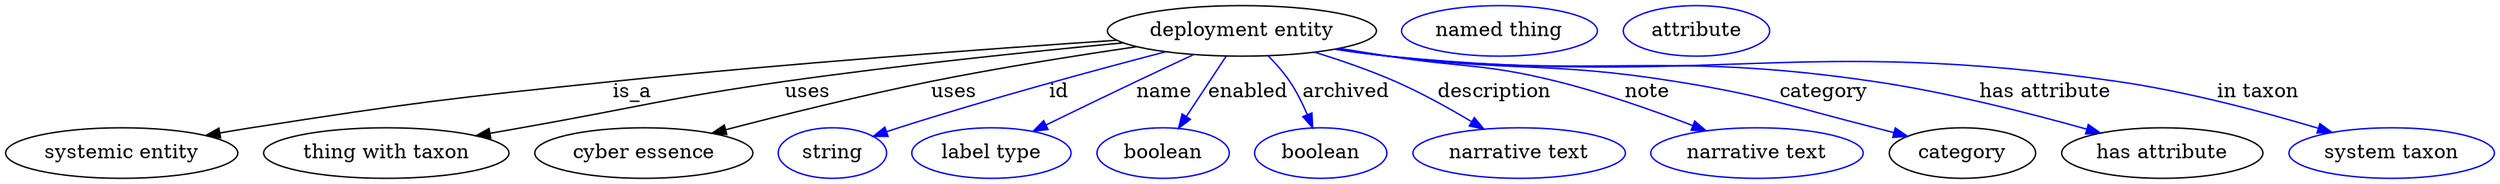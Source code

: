 digraph {
	graph [bb="0,0,1762.3,123"];
	node [label="\N"];
	"deployment entity"	 [height=0.5,
		label="deployment entity",
		pos="876.54,105",
		width=2.6539];
	"systemic entity"	 [height=0.5,
		pos="82.543,18",
		width=2.2929];
	"deployment entity" -> "systemic entity"	 [label=is_a,
		lp="438.54,61.5",
		pos="e,142.82,30.388 785.21,99.651 650.81,90.961 392.16,71.113 174.54,36 167.47,34.859 160.12,33.579 152.78,32.241"];
	"thing with taxon"	 [height=0.5,
		pos="270.54,18",
		width=2.4192];
	"deployment entity" -> "thing with taxon"	 [label=uses,
		lp="574.04,61.5",
		pos="e,334.81,30.181 791.41,96.764 727.05,90.206 636.58,80.278 557.54,69 472.26,56.831 451.32,51.272 366.54,36 359.49,34.729 352.14,33.387 \
344.8,32.032"];
	"cyber essence"	 [height=0.5,
		pos="452.54,18",
		width=2.1484];
	"deployment entity" -> "cyber essence"	 [label=uses,
		lp="673.04,61.5",
		pos="e,502.58,31.739 800.15,94.09 757.7,87.629 704.02,78.801 656.54,69 607.66,58.908 552.8,45.048 512.29,34.324"];
	id	 [color=blue,
		height=0.5,
		label=string,
		pos="586.54,18",
		width=1.0652];
	"deployment entity" -> id	 [color=blue,
		label=id,
		lp="747.54,61.5",
		pos="e,615.98,29.735 819.64,90.38 770.12,77.291 696.59,56.976 633.54,36 630.95,35.138 628.29,34.217 625.62,33.266",
		style=solid];
	name	 [color=blue,
		height=0.5,
		label="label type",
		pos="699.54,18",
		width=1.5707];
	"deployment entity" -> name	 [color=blue,
		label=name,
		lp="821.54,61.5",
		pos="e,729.83,33.303 841,88.086 828.51,82.1 814.38,75.291 801.54,69 780.76,58.819 757.7,47.304 738.76,37.795",
		style=solid];
	enabled	 [color=blue,
		height=0.5,
		label=boolean,
		pos="820.54,18",
		width=1.2999];
	"deployment entity" -> enabled	 [color=blue,
		label=enabled,
		lp="881.04,61.5",
		pos="e,831.94,35.706 864.94,86.974 857,74.644 846.35,58.098 837.47,44.302",
		style=solid];
	archived	 [color=blue,
		height=0.5,
		label=boolean,
		pos="932.54,18",
		width=1.2999];
	"deployment entity" -> archived	 [color=blue,
		label=archived,
		lp="951.04,61.5",
		pos="e,926.45,36.246 895.88,87.002 901.07,81.548 906.38,75.32 910.54,69 915.24,61.864 919.32,53.559 922.65,45.749",
		style=solid];
	description	 [color=blue,
		height=0.5,
		label="narrative text",
		pos="1072.5,18",
		width=2.0943];
	"deployment entity" -> description	 [color=blue,
		label=description,
		lp="1054.5,61.5",
		pos="e,1047,35.163 930.03,90.082 948.29,84.315 968.61,77.133 986.54,69 1004.3,60.969 1022.9,50.202 1038.3,40.63",
		style=solid];
	note	 [color=blue,
		height=0.5,
		label="narrative text",
		pos="1241.5,18",
		width=2.0943];
	"deployment entity" -> note	 [color=blue,
		label=note,
		lp="1163.5,61.5",
		pos="e,1204.2,33.675 946.44,92.693 957.83,90.748 969.51,88.789 980.54,87 1033.3,78.438 1047.7,82.102 1099.5,69 1132,60.792 1167.5,48.054 \
1194.9,37.361",
		style=solid];
	category	 [height=0.5,
		pos="1386.5,18",
		width=1.4443];
	"deployment entity" -> category	 [color=blue,
		label=category,
		lp="1289.5,61.5",
		pos="e,1347.3,29.959 944.67,92.376 956.6,90.404 968.91,88.519 980.54,87 1070.4,75.266 1094.1,83.286 1183.5,69 1247.5,58.78 1262.9,52.509 \
1325.5,36 1329.4,34.985 1333.4,33.898 1337.4,32.78",
		style=solid];
	"has attribute"	 [height=0.5,
		pos="1527.5,18",
		width=1.9859];
	"deployment entity" -> "has attribute"	 [color=blue,
		label="has attribute",
		lp="1445.5,61.5",
		pos="e,1482.3,32.116 943.79,92.156 955.98,90.17 968.62,88.338 980.54,87 1133.1,69.877 1173.7,91.902 1325.5,69 1376.1,61.374 1432.4,46.622 \
1472.7,34.938",
		style=solid];
	"in taxon"	 [color=blue,
		height=0.5,
		label="system taxon",
		pos="1689.5,18",
		width=2.022];
	"deployment entity" -> "in taxon"	 [color=blue,
		label="in taxon",
		lp="1595.5,61.5",
		pos="e,1646,32.482 943.21,92.075 955.58,90.072 968.42,88.254 980.54,87 1208.8,63.378 1269.5,102.52 1496.5,69 1544.5,61.913 1597.8,47.326 \
1636.1,35.561",
		style=solid];
	"named thing_category"	 [color=blue,
		height=0.5,
		label="named thing",
		pos="1059.5,105",
		width=1.9318];
	"systemic entity_has attribute"	 [color=blue,
		height=0.5,
		label=attribute,
		pos="1199.5,105",
		width=1.4443];
}
